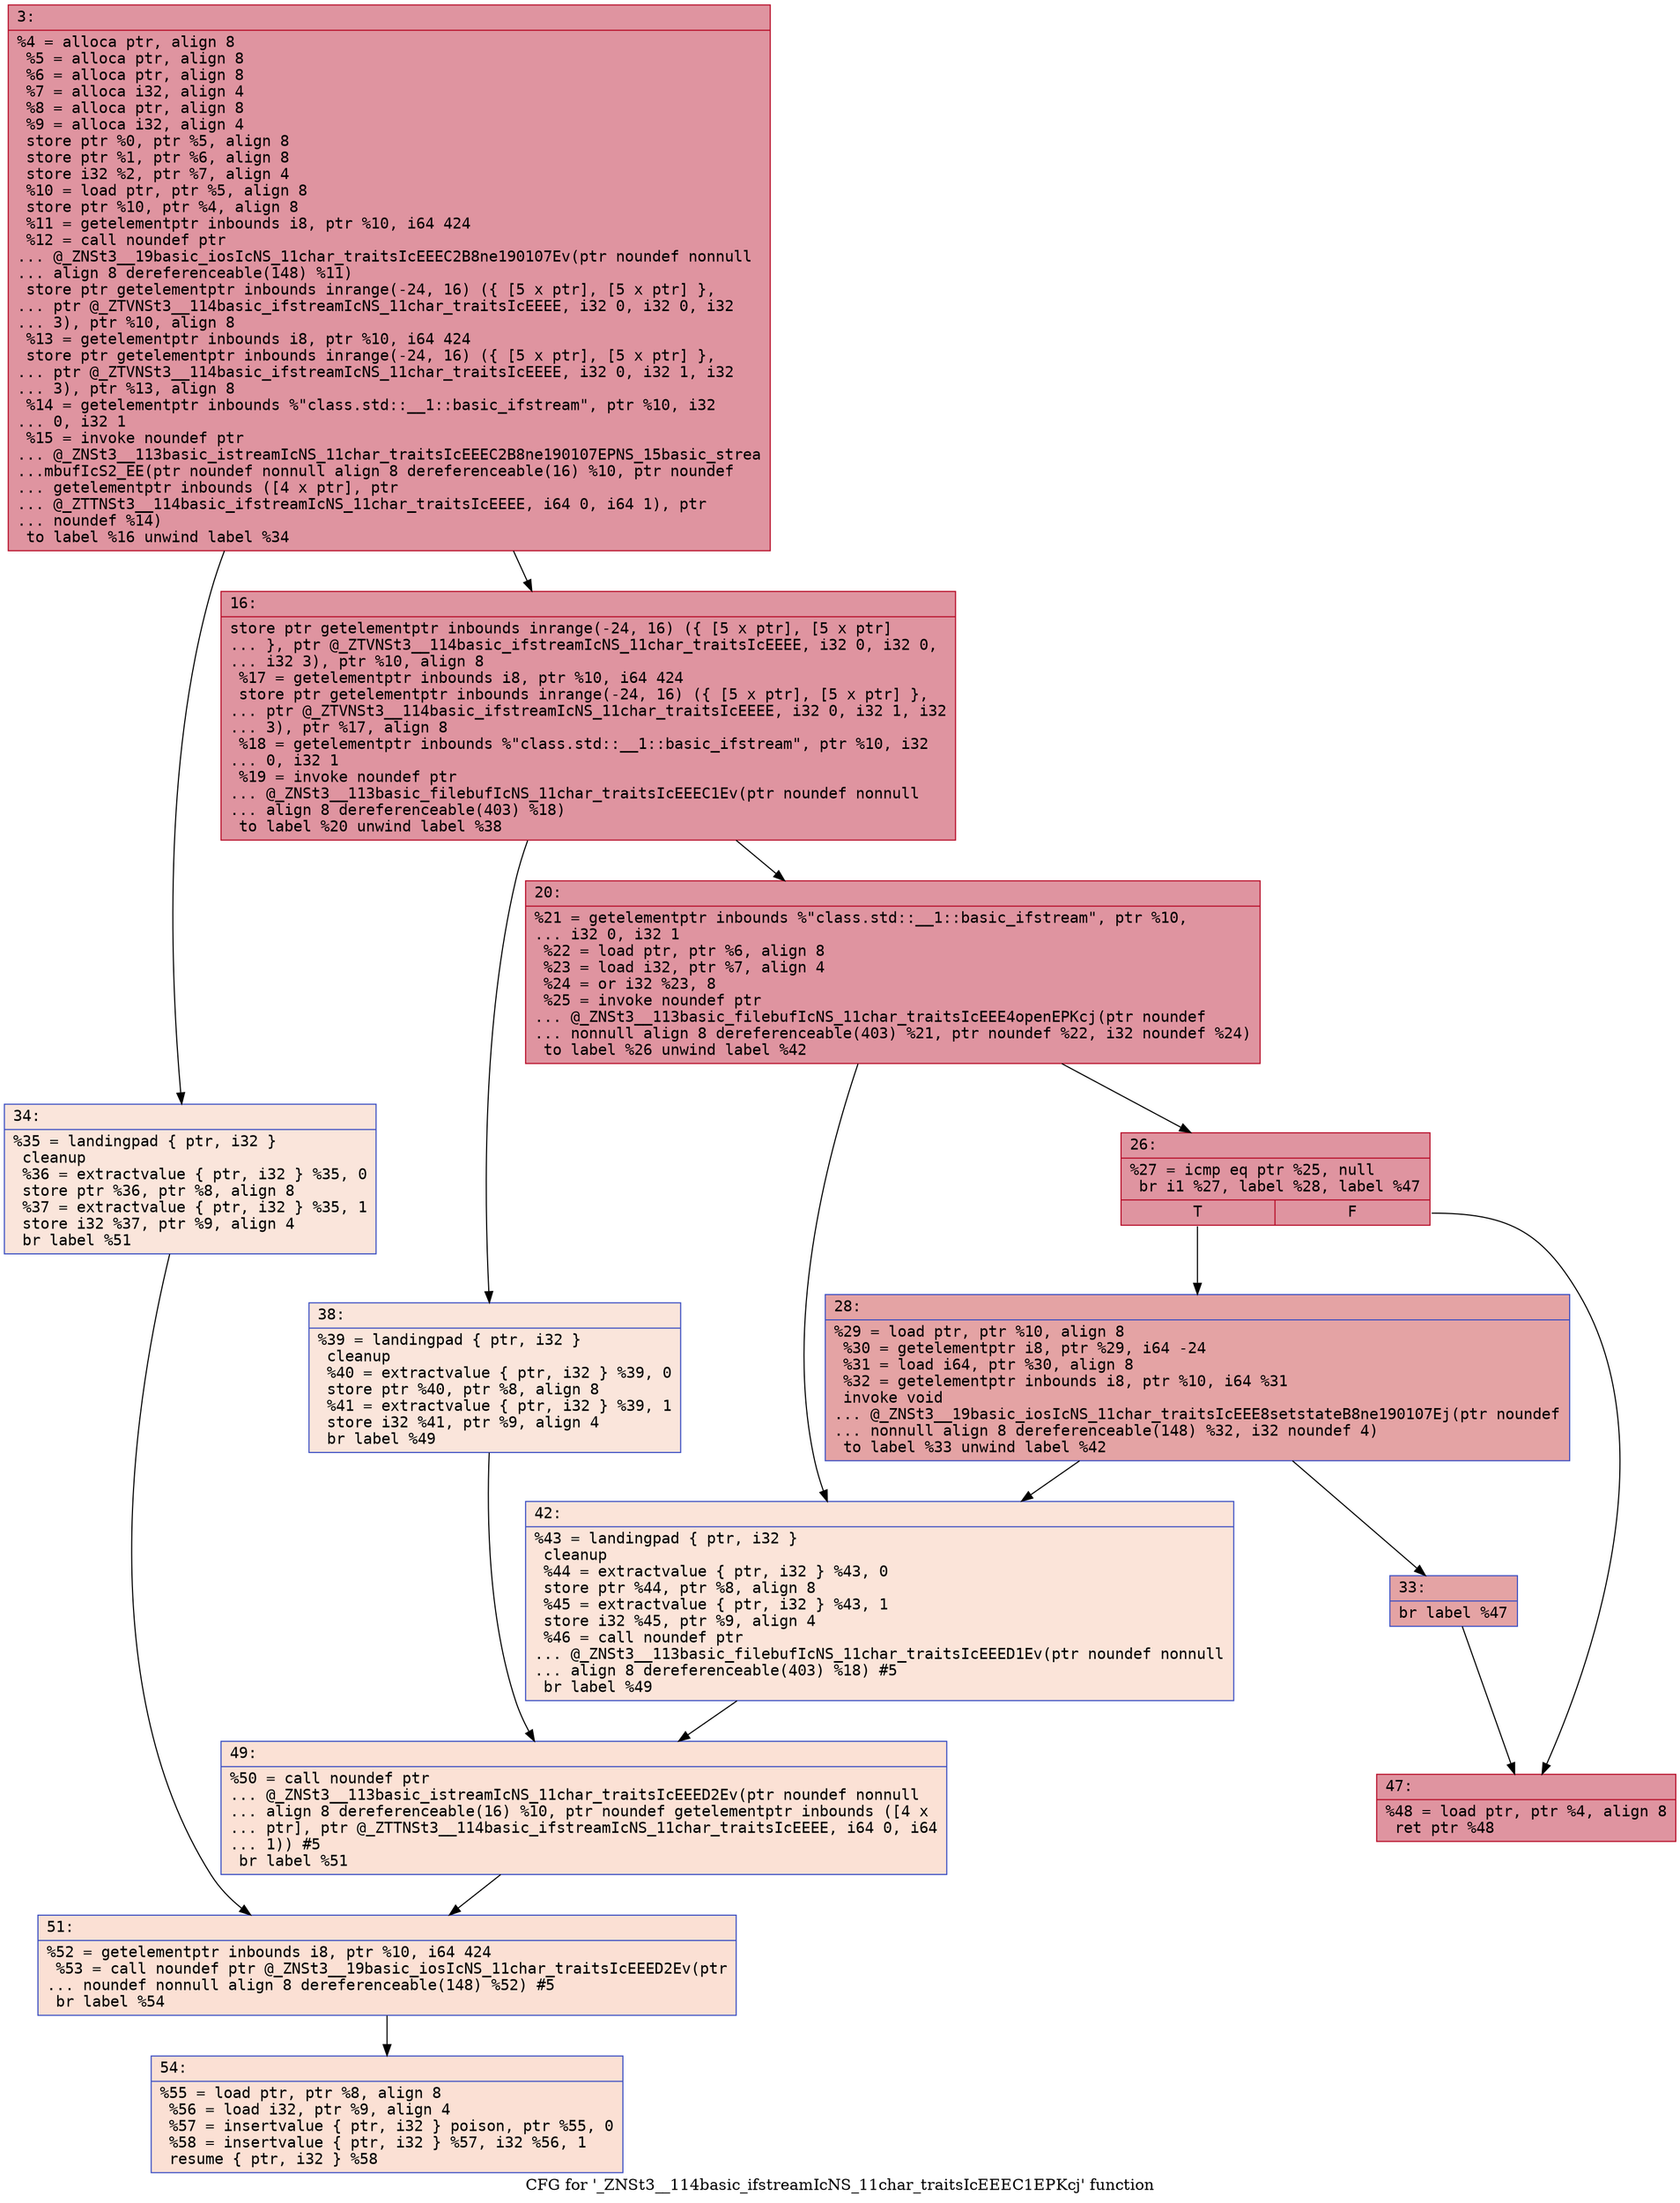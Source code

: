 digraph "CFG for '_ZNSt3__114basic_ifstreamIcNS_11char_traitsIcEEEC1EPKcj' function" {
	label="CFG for '_ZNSt3__114basic_ifstreamIcNS_11char_traitsIcEEEC1EPKcj' function";

	Node0x600000d0c0a0 [shape=record,color="#b70d28ff", style=filled, fillcolor="#b70d2870" fontname="Courier",label="{3:\l|  %4 = alloca ptr, align 8\l  %5 = alloca ptr, align 8\l  %6 = alloca ptr, align 8\l  %7 = alloca i32, align 4\l  %8 = alloca ptr, align 8\l  %9 = alloca i32, align 4\l  store ptr %0, ptr %5, align 8\l  store ptr %1, ptr %6, align 8\l  store i32 %2, ptr %7, align 4\l  %10 = load ptr, ptr %5, align 8\l  store ptr %10, ptr %4, align 8\l  %11 = getelementptr inbounds i8, ptr %10, i64 424\l  %12 = call noundef ptr\l... @_ZNSt3__19basic_iosIcNS_11char_traitsIcEEEC2B8ne190107Ev(ptr noundef nonnull\l... align 8 dereferenceable(148) %11)\l  store ptr getelementptr inbounds inrange(-24, 16) (\{ [5 x ptr], [5 x ptr] \},\l... ptr @_ZTVNSt3__114basic_ifstreamIcNS_11char_traitsIcEEEE, i32 0, i32 0, i32\l... 3), ptr %10, align 8\l  %13 = getelementptr inbounds i8, ptr %10, i64 424\l  store ptr getelementptr inbounds inrange(-24, 16) (\{ [5 x ptr], [5 x ptr] \},\l... ptr @_ZTVNSt3__114basic_ifstreamIcNS_11char_traitsIcEEEE, i32 0, i32 1, i32\l... 3), ptr %13, align 8\l  %14 = getelementptr inbounds %\"class.std::__1::basic_ifstream\", ptr %10, i32\l... 0, i32 1\l  %15 = invoke noundef ptr\l... @_ZNSt3__113basic_istreamIcNS_11char_traitsIcEEEC2B8ne190107EPNS_15basic_strea\l...mbufIcS2_EE(ptr noundef nonnull align 8 dereferenceable(16) %10, ptr noundef\l... getelementptr inbounds ([4 x ptr], ptr\l... @_ZTTNSt3__114basic_ifstreamIcNS_11char_traitsIcEEEE, i64 0, i64 1), ptr\l... noundef %14)\l          to label %16 unwind label %34\l}"];
	Node0x600000d0c0a0 -> Node0x600000d0c0f0[tooltip="3 -> 16\nProbability 100.00%" ];
	Node0x600000d0c0a0 -> Node0x600000d0c280[tooltip="3 -> 34\nProbability 0.00%" ];
	Node0x600000d0c0f0 [shape=record,color="#b70d28ff", style=filled, fillcolor="#b70d2870" fontname="Courier",label="{16:\l|  store ptr getelementptr inbounds inrange(-24, 16) (\{ [5 x ptr], [5 x ptr]\l... \}, ptr @_ZTVNSt3__114basic_ifstreamIcNS_11char_traitsIcEEEE, i32 0, i32 0,\l... i32 3), ptr %10, align 8\l  %17 = getelementptr inbounds i8, ptr %10, i64 424\l  store ptr getelementptr inbounds inrange(-24, 16) (\{ [5 x ptr], [5 x ptr] \},\l... ptr @_ZTVNSt3__114basic_ifstreamIcNS_11char_traitsIcEEEE, i32 0, i32 1, i32\l... 3), ptr %17, align 8\l  %18 = getelementptr inbounds %\"class.std::__1::basic_ifstream\", ptr %10, i32\l... 0, i32 1\l  %19 = invoke noundef ptr\l... @_ZNSt3__113basic_filebufIcNS_11char_traitsIcEEEC1Ev(ptr noundef nonnull\l... align 8 dereferenceable(403) %18)\l          to label %20 unwind label %38\l}"];
	Node0x600000d0c0f0 -> Node0x600000d0c140[tooltip="16 -> 20\nProbability 100.00%" ];
	Node0x600000d0c0f0 -> Node0x600000d0c2d0[tooltip="16 -> 38\nProbability 0.00%" ];
	Node0x600000d0c140 [shape=record,color="#b70d28ff", style=filled, fillcolor="#b70d2870" fontname="Courier",label="{20:\l|  %21 = getelementptr inbounds %\"class.std::__1::basic_ifstream\", ptr %10,\l... i32 0, i32 1\l  %22 = load ptr, ptr %6, align 8\l  %23 = load i32, ptr %7, align 4\l  %24 = or i32 %23, 8\l  %25 = invoke noundef ptr\l... @_ZNSt3__113basic_filebufIcNS_11char_traitsIcEEE4openEPKcj(ptr noundef\l... nonnull align 8 dereferenceable(403) %21, ptr noundef %22, i32 noundef %24)\l          to label %26 unwind label %42\l}"];
	Node0x600000d0c140 -> Node0x600000d0c190[tooltip="20 -> 26\nProbability 100.00%" ];
	Node0x600000d0c140 -> Node0x600000d0c320[tooltip="20 -> 42\nProbability 0.00%" ];
	Node0x600000d0c190 [shape=record,color="#b70d28ff", style=filled, fillcolor="#b70d2870" fontname="Courier",label="{26:\l|  %27 = icmp eq ptr %25, null\l  br i1 %27, label %28, label %47\l|{<s0>T|<s1>F}}"];
	Node0x600000d0c190:s0 -> Node0x600000d0c1e0[tooltip="26 -> 28\nProbability 37.50%" ];
	Node0x600000d0c190:s1 -> Node0x600000d0c370[tooltip="26 -> 47\nProbability 62.50%" ];
	Node0x600000d0c1e0 [shape=record,color="#3d50c3ff", style=filled, fillcolor="#c32e3170" fontname="Courier",label="{28:\l|  %29 = load ptr, ptr %10, align 8\l  %30 = getelementptr i8, ptr %29, i64 -24\l  %31 = load i64, ptr %30, align 8\l  %32 = getelementptr inbounds i8, ptr %10, i64 %31\l  invoke void\l... @_ZNSt3__19basic_iosIcNS_11char_traitsIcEEE8setstateB8ne190107Ej(ptr noundef\l... nonnull align 8 dereferenceable(148) %32, i32 noundef 4)\l          to label %33 unwind label %42\l}"];
	Node0x600000d0c1e0 -> Node0x600000d0c230[tooltip="28 -> 33\nProbability 100.00%" ];
	Node0x600000d0c1e0 -> Node0x600000d0c320[tooltip="28 -> 42\nProbability 0.00%" ];
	Node0x600000d0c230 [shape=record,color="#3d50c3ff", style=filled, fillcolor="#c32e3170" fontname="Courier",label="{33:\l|  br label %47\l}"];
	Node0x600000d0c230 -> Node0x600000d0c370[tooltip="33 -> 47\nProbability 100.00%" ];
	Node0x600000d0c280 [shape=record,color="#3d50c3ff", style=filled, fillcolor="#f4c5ad70" fontname="Courier",label="{34:\l|  %35 = landingpad \{ ptr, i32 \}\l          cleanup\l  %36 = extractvalue \{ ptr, i32 \} %35, 0\l  store ptr %36, ptr %8, align 8\l  %37 = extractvalue \{ ptr, i32 \} %35, 1\l  store i32 %37, ptr %9, align 4\l  br label %51\l}"];
	Node0x600000d0c280 -> Node0x600000d0c410[tooltip="34 -> 51\nProbability 100.00%" ];
	Node0x600000d0c2d0 [shape=record,color="#3d50c3ff", style=filled, fillcolor="#f4c5ad70" fontname="Courier",label="{38:\l|  %39 = landingpad \{ ptr, i32 \}\l          cleanup\l  %40 = extractvalue \{ ptr, i32 \} %39, 0\l  store ptr %40, ptr %8, align 8\l  %41 = extractvalue \{ ptr, i32 \} %39, 1\l  store i32 %41, ptr %9, align 4\l  br label %49\l}"];
	Node0x600000d0c2d0 -> Node0x600000d0c3c0[tooltip="38 -> 49\nProbability 100.00%" ];
	Node0x600000d0c320 [shape=record,color="#3d50c3ff", style=filled, fillcolor="#f5c1a970" fontname="Courier",label="{42:\l|  %43 = landingpad \{ ptr, i32 \}\l          cleanup\l  %44 = extractvalue \{ ptr, i32 \} %43, 0\l  store ptr %44, ptr %8, align 8\l  %45 = extractvalue \{ ptr, i32 \} %43, 1\l  store i32 %45, ptr %9, align 4\l  %46 = call noundef ptr\l... @_ZNSt3__113basic_filebufIcNS_11char_traitsIcEEED1Ev(ptr noundef nonnull\l... align 8 dereferenceable(403) %18) #5\l  br label %49\l}"];
	Node0x600000d0c320 -> Node0x600000d0c3c0[tooltip="42 -> 49\nProbability 100.00%" ];
	Node0x600000d0c370 [shape=record,color="#b70d28ff", style=filled, fillcolor="#b70d2870" fontname="Courier",label="{47:\l|  %48 = load ptr, ptr %4, align 8\l  ret ptr %48\l}"];
	Node0x600000d0c3c0 [shape=record,color="#3d50c3ff", style=filled, fillcolor="#f7bca170" fontname="Courier",label="{49:\l|  %50 = call noundef ptr\l... @_ZNSt3__113basic_istreamIcNS_11char_traitsIcEEED2Ev(ptr noundef nonnull\l... align 8 dereferenceable(16) %10, ptr noundef getelementptr inbounds ([4 x\l... ptr], ptr @_ZTTNSt3__114basic_ifstreamIcNS_11char_traitsIcEEEE, i64 0, i64\l... 1)) #5\l  br label %51\l}"];
	Node0x600000d0c3c0 -> Node0x600000d0c410[tooltip="49 -> 51\nProbability 100.00%" ];
	Node0x600000d0c410 [shape=record,color="#3d50c3ff", style=filled, fillcolor="#f7b99e70" fontname="Courier",label="{51:\l|  %52 = getelementptr inbounds i8, ptr %10, i64 424\l  %53 = call noundef ptr @_ZNSt3__19basic_iosIcNS_11char_traitsIcEEED2Ev(ptr\l... noundef nonnull align 8 dereferenceable(148) %52) #5\l  br label %54\l}"];
	Node0x600000d0c410 -> Node0x600000d0c460[tooltip="51 -> 54\nProbability 100.00%" ];
	Node0x600000d0c460 [shape=record,color="#3d50c3ff", style=filled, fillcolor="#f7b99e70" fontname="Courier",label="{54:\l|  %55 = load ptr, ptr %8, align 8\l  %56 = load i32, ptr %9, align 4\l  %57 = insertvalue \{ ptr, i32 \} poison, ptr %55, 0\l  %58 = insertvalue \{ ptr, i32 \} %57, i32 %56, 1\l  resume \{ ptr, i32 \} %58\l}"];
}
